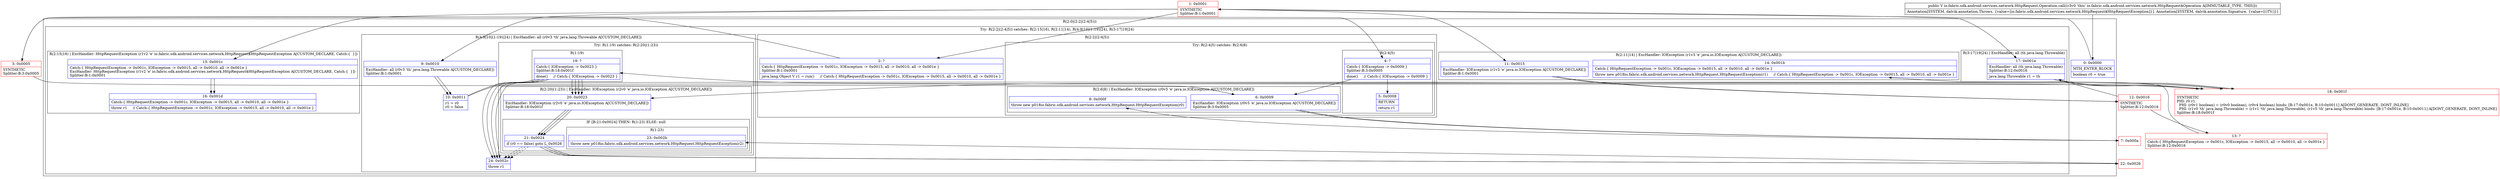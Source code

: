 digraph "CFG forio.fabric.sdk.android.services.network.HttpRequest.Operation.call()Ljava\/lang\/Object;" {
subgraph cluster_Region_900438870 {
label = "R(2:0|(2:2|(2:4|5)))";
node [shape=record,color=blue];
Node_0 [shape=record,label="{0\:\ 0x0000|MTH_ENTER_BLOCK\l|boolean r0 = true\l}"];
subgraph cluster_TryCatchRegion_1515511464 {
label = "Try: R(2:2|(2:4|5)) catches: R(2:15|16), R(2:11|14), R(4:9|10|(1:19)|24), R(3:17|19|24)";
node [shape=record,color=blue];
subgraph cluster_Region_863224285 {
label = "R(2:2|(2:4|5))";
node [shape=record,color=blue];
Node_2 [shape=record,label="{2\:\ ?|Catch:\{ HttpRequestException \-\> 0x001c, IOException \-\> 0x0015, all \-\> 0x0010, all \-\> 0x001e \}\lSplitter:B:1:0x0001\l|java.lang.Object V r1 = run()     \/\/ Catch:\{ HttpRequestException \-\> 0x001c, IOException \-\> 0x0015, all \-\> 0x0010, all \-\> 0x001e \}\l}"];
subgraph cluster_TryCatchRegion_2018857211 {
label = "Try: R(2:4|5) catches: R(2:6|8)";
node [shape=record,color=blue];
subgraph cluster_Region_1525390798 {
label = "R(2:4|5)";
node [shape=record,color=blue];
Node_4 [shape=record,label="{4\:\ ?|Catch:\{ IOException \-\> 0x0009 \}\lSplitter:B:3:0x0005\l|done()     \/\/ Catch:\{ IOException \-\> 0x0009 \}\l}"];
Node_5 [shape=record,label="{5\:\ 0x0008|RETURN\l|return r1\l}"];
}
subgraph cluster_Region_936477523 {
label = "R(2:6|8) | ExcHandler: IOException (r0v5 'e' java.io.IOException A[CUSTOM_DECLARE])\l";
node [shape=record,color=blue];
Node_6 [shape=record,label="{6\:\ 0x0009|ExcHandler: IOException (r0v5 'e' java.io.IOException A[CUSTOM_DECLARE])\lSplitter:B:3:0x0005\l}"];
Node_8 [shape=record,label="{8\:\ 0x000f|throw new p018io.fabric.sdk.android.services.network.HttpRequest.HttpRequestException(r0)\l}"];
}
}
}
subgraph cluster_Region_681844279 {
label = "R(2:15|16) | ExcHandler: HttpRequestException (r1v2 'e' io.fabric.sdk.android.services.network.HttpRequest$HttpRequestException A[CUSTOM_DECLARE, Catch:\{  \}])\l";
node [shape=record,color=blue];
Node_15 [shape=record,label="{15\:\ 0x001c|Catch:\{ HttpRequestException \-\> 0x001c, IOException \-\> 0x0015, all \-\> 0x0010, all \-\> 0x001e \}\lExcHandler: HttpRequestException (r1v2 'e' io.fabric.sdk.android.services.network.HttpRequest$HttpRequestException A[CUSTOM_DECLARE, Catch:\{  \}])\lSplitter:B:1:0x0001\l}"];
Node_16 [shape=record,label="{16\:\ 0x001d|Catch:\{ HttpRequestException \-\> 0x001c, IOException \-\> 0x0015, all \-\> 0x0010, all \-\> 0x001e \}\l|throw r1     \/\/ Catch:\{ HttpRequestException \-\> 0x001c, IOException \-\> 0x0015, all \-\> 0x0010, all \-\> 0x001e \}\l}"];
}
subgraph cluster_Region_1417229333 {
label = "R(2:11|14) | ExcHandler: IOException (r1v3 'e' java.io.IOException A[CUSTOM_DECLARE])\l";
node [shape=record,color=blue];
Node_11 [shape=record,label="{11\:\ 0x0015|ExcHandler: IOException (r1v3 'e' java.io.IOException A[CUSTOM_DECLARE])\lSplitter:B:1:0x0001\l}"];
Node_14 [shape=record,label="{14\:\ 0x001b|Catch:\{ HttpRequestException \-\> 0x001c, IOException \-\> 0x0015, all \-\> 0x0010, all \-\> 0x001e \}\l|throw new p018io.fabric.sdk.android.services.network.HttpRequest.HttpRequestException(r1)     \/\/ Catch:\{ HttpRequestException \-\> 0x001c, IOException \-\> 0x0015, all \-\> 0x0010, all \-\> 0x001e \}\l}"];
}
subgraph cluster_Region_400288342 {
label = "R(4:9|10|(1:19)|24) | ExcHandler: all (r0v3 'th' java.lang.Throwable A[CUSTOM_DECLARE])\l";
node [shape=record,color=blue];
Node_9 [shape=record,label="{9\:\ 0x0010|ExcHandler: all (r0v3 'th' java.lang.Throwable A[CUSTOM_DECLARE])\lSplitter:B:1:0x0001\l}"];
Node_10 [shape=record,label="{10\:\ 0x0011|r1 = r0\lr0 = false\l}"];
subgraph cluster_TryCatchRegion_108623081 {
label = "Try: R(1:19) catches: R(2:20|(1:23))";
node [shape=record,color=blue];
subgraph cluster_Region_1024042094 {
label = "R(1:19)";
node [shape=record,color=blue];
Node_19 [shape=record,label="{19\:\ ?|Catch:\{ IOException \-\> 0x0023 \}\lSplitter:B:18:0x001f\l|done()     \/\/ Catch:\{ IOException \-\> 0x0023 \}\l}"];
}
subgraph cluster_Region_903102558 {
label = "R(2:20|(1:23)) | ExcHandler: IOException (r2v0 'e' java.io.IOException A[CUSTOM_DECLARE])\l";
node [shape=record,color=blue];
Node_20 [shape=record,label="{20\:\ 0x0023|ExcHandler: IOException (r2v0 'e' java.io.IOException A[CUSTOM_DECLARE])\lSplitter:B:18:0x001f\l}"];
subgraph cluster_IfRegion_1866186578 {
label = "IF [B:21:0x0024] THEN: R(1:23) ELSE: null";
node [shape=record,color=blue];
Node_21 [shape=record,label="{21\:\ 0x0024|if (r0 == false) goto L_0x0026\l}"];
subgraph cluster_Region_672138093 {
label = "R(1:23)";
node [shape=record,color=blue];
Node_23 [shape=record,label="{23\:\ 0x002b|throw new p018io.fabric.sdk.android.services.network.HttpRequest.HttpRequestException(r2)\l}"];
}
}
}
}
Node_24 [shape=record,label="{24\:\ 0x002c|throw r1\l}"];
}
subgraph cluster_Region_1694753978 {
label = "R(3:17|19|24) | ExcHandler: all (th java.lang.Throwable)\l";
node [shape=record,color=blue];
Node_17 [shape=record,label="{17\:\ 0x001e|ExcHandler: all (th java.lang.Throwable)\lSplitter:B:12:0x0016\l|java.lang.Throwable r1 = th\l}"];
Node_19 [shape=record,label="{19\:\ ?|Catch:\{ IOException \-\> 0x0023 \}\lSplitter:B:18:0x001f\l|done()     \/\/ Catch:\{ IOException \-\> 0x0023 \}\l}"];
Node_24 [shape=record,label="{24\:\ 0x002c|throw r1\l}"];
}
}
}
subgraph cluster_Region_681844279 {
label = "R(2:15|16) | ExcHandler: HttpRequestException (r1v2 'e' io.fabric.sdk.android.services.network.HttpRequest$HttpRequestException A[CUSTOM_DECLARE, Catch:\{  \}])\l";
node [shape=record,color=blue];
Node_15 [shape=record,label="{15\:\ 0x001c|Catch:\{ HttpRequestException \-\> 0x001c, IOException \-\> 0x0015, all \-\> 0x0010, all \-\> 0x001e \}\lExcHandler: HttpRequestException (r1v2 'e' io.fabric.sdk.android.services.network.HttpRequest$HttpRequestException A[CUSTOM_DECLARE, Catch:\{  \}])\lSplitter:B:1:0x0001\l}"];
Node_16 [shape=record,label="{16\:\ 0x001d|Catch:\{ HttpRequestException \-\> 0x001c, IOException \-\> 0x0015, all \-\> 0x0010, all \-\> 0x001e \}\l|throw r1     \/\/ Catch:\{ HttpRequestException \-\> 0x001c, IOException \-\> 0x0015, all \-\> 0x0010, all \-\> 0x001e \}\l}"];
}
subgraph cluster_Region_1417229333 {
label = "R(2:11|14) | ExcHandler: IOException (r1v3 'e' java.io.IOException A[CUSTOM_DECLARE])\l";
node [shape=record,color=blue];
Node_11 [shape=record,label="{11\:\ 0x0015|ExcHandler: IOException (r1v3 'e' java.io.IOException A[CUSTOM_DECLARE])\lSplitter:B:1:0x0001\l}"];
Node_14 [shape=record,label="{14\:\ 0x001b|Catch:\{ HttpRequestException \-\> 0x001c, IOException \-\> 0x0015, all \-\> 0x0010, all \-\> 0x001e \}\l|throw new p018io.fabric.sdk.android.services.network.HttpRequest.HttpRequestException(r1)     \/\/ Catch:\{ HttpRequestException \-\> 0x001c, IOException \-\> 0x0015, all \-\> 0x0010, all \-\> 0x001e \}\l}"];
}
subgraph cluster_Region_400288342 {
label = "R(4:9|10|(1:19)|24) | ExcHandler: all (r0v3 'th' java.lang.Throwable A[CUSTOM_DECLARE])\l";
node [shape=record,color=blue];
Node_9 [shape=record,label="{9\:\ 0x0010|ExcHandler: all (r0v3 'th' java.lang.Throwable A[CUSTOM_DECLARE])\lSplitter:B:1:0x0001\l}"];
Node_10 [shape=record,label="{10\:\ 0x0011|r1 = r0\lr0 = false\l}"];
subgraph cluster_TryCatchRegion_108623081 {
label = "Try: R(1:19) catches: R(2:20|(1:23))";
node [shape=record,color=blue];
subgraph cluster_Region_1024042094 {
label = "R(1:19)";
node [shape=record,color=blue];
Node_19 [shape=record,label="{19\:\ ?|Catch:\{ IOException \-\> 0x0023 \}\lSplitter:B:18:0x001f\l|done()     \/\/ Catch:\{ IOException \-\> 0x0023 \}\l}"];
}
subgraph cluster_Region_903102558 {
label = "R(2:20|(1:23)) | ExcHandler: IOException (r2v0 'e' java.io.IOException A[CUSTOM_DECLARE])\l";
node [shape=record,color=blue];
Node_20 [shape=record,label="{20\:\ 0x0023|ExcHandler: IOException (r2v0 'e' java.io.IOException A[CUSTOM_DECLARE])\lSplitter:B:18:0x001f\l}"];
subgraph cluster_IfRegion_1866186578 {
label = "IF [B:21:0x0024] THEN: R(1:23) ELSE: null";
node [shape=record,color=blue];
Node_21 [shape=record,label="{21\:\ 0x0024|if (r0 == false) goto L_0x0026\l}"];
subgraph cluster_Region_672138093 {
label = "R(1:23)";
node [shape=record,color=blue];
Node_23 [shape=record,label="{23\:\ 0x002b|throw new p018io.fabric.sdk.android.services.network.HttpRequest.HttpRequestException(r2)\l}"];
}
}
}
}
Node_24 [shape=record,label="{24\:\ 0x002c|throw r1\l}"];
}
subgraph cluster_Region_936477523 {
label = "R(2:6|8) | ExcHandler: IOException (r0v5 'e' java.io.IOException A[CUSTOM_DECLARE])\l";
node [shape=record,color=blue];
Node_6 [shape=record,label="{6\:\ 0x0009|ExcHandler: IOException (r0v5 'e' java.io.IOException A[CUSTOM_DECLARE])\lSplitter:B:3:0x0005\l}"];
Node_8 [shape=record,label="{8\:\ 0x000f|throw new p018io.fabric.sdk.android.services.network.HttpRequest.HttpRequestException(r0)\l}"];
}
subgraph cluster_Region_1694753978 {
label = "R(3:17|19|24) | ExcHandler: all (th java.lang.Throwable)\l";
node [shape=record,color=blue];
Node_17 [shape=record,label="{17\:\ 0x001e|ExcHandler: all (th java.lang.Throwable)\lSplitter:B:12:0x0016\l|java.lang.Throwable r1 = th\l}"];
Node_19 [shape=record,label="{19\:\ ?|Catch:\{ IOException \-\> 0x0023 \}\lSplitter:B:18:0x001f\l|done()     \/\/ Catch:\{ IOException \-\> 0x0023 \}\l}"];
Node_24 [shape=record,label="{24\:\ 0x002c|throw r1\l}"];
}
subgraph cluster_Region_903102558 {
label = "R(2:20|(1:23)) | ExcHandler: IOException (r2v0 'e' java.io.IOException A[CUSTOM_DECLARE])\l";
node [shape=record,color=blue];
Node_20 [shape=record,label="{20\:\ 0x0023|ExcHandler: IOException (r2v0 'e' java.io.IOException A[CUSTOM_DECLARE])\lSplitter:B:18:0x001f\l}"];
subgraph cluster_IfRegion_1866186578 {
label = "IF [B:21:0x0024] THEN: R(1:23) ELSE: null";
node [shape=record,color=blue];
Node_21 [shape=record,label="{21\:\ 0x0024|if (r0 == false) goto L_0x0026\l}"];
subgraph cluster_Region_672138093 {
label = "R(1:23)";
node [shape=record,color=blue];
Node_23 [shape=record,label="{23\:\ 0x002b|throw new p018io.fabric.sdk.android.services.network.HttpRequest.HttpRequestException(r2)\l}"];
}
}
}
Node_1 [shape=record,color=red,label="{1\:\ 0x0001|SYNTHETIC\lSplitter:B:1:0x0001\l}"];
Node_3 [shape=record,color=red,label="{3\:\ 0x0005|SYNTHETIC\lSplitter:B:3:0x0005\l}"];
Node_7 [shape=record,color=red,label="{7\:\ 0x000a}"];
Node_12 [shape=record,color=red,label="{12\:\ 0x0016|SYNTHETIC\lSplitter:B:12:0x0016\l}"];
Node_13 [shape=record,color=red,label="{13\:\ ?|Catch:\{ HttpRequestException \-\> 0x001c, IOException \-\> 0x0015, all \-\> 0x0010, all \-\> 0x001e \}\lSplitter:B:12:0x0016\l}"];
Node_18 [shape=record,color=red,label="{18\:\ 0x001f|SYNTHETIC\lPHI: r0 r1 \l  PHI: (r0v1 boolean) = (r0v0 boolean), (r0v4 boolean) binds: [B:17:0x001e, B:10:0x0011] A[DONT_GENERATE, DONT_INLINE]\l  PHI: (r1v0 'th' java.lang.Throwable) = (r1v1 'th' java.lang.Throwable), (r1v5 'th' java.lang.Throwable) binds: [B:17:0x001e, B:10:0x0011] A[DONT_GENERATE, DONT_INLINE]\lSplitter:B:18:0x001f\l}"];
Node_22 [shape=record,color=red,label="{22\:\ 0x0026}"];
MethodNode[shape=record,label="{public V io.fabric.sdk.android.services.network.HttpRequest.Operation.call((r3v0 'this' io.fabric.sdk.android.services.network.HttpRequest$Operation A[IMMUTABLE_TYPE, THIS]))  | Annotation[SYSTEM, dalvik.annotation.Throws, \{value=[io.fabric.sdk.android.services.network.HttpRequest$HttpRequestException]\}], Annotation[SYSTEM, dalvik.annotation.Signature, \{value=[()TV;]\}]\l}"];
MethodNode -> Node_0;
Node_0 -> Node_1;
Node_2 -> Node_3;
Node_4 -> Node_5;
Node_4 -> Node_6;
Node_6 -> Node_7;
Node_15 -> Node_16;
Node_11 -> Node_12;
Node_9 -> Node_10;
Node_10 -> Node_18;
Node_19 -> Node_20;
Node_19 -> Node_24;
Node_20 -> Node_21;
Node_21 -> Node_22;
Node_21 -> Node_24[style=dashed];
Node_17 -> Node_18;
Node_19 -> Node_20;
Node_19 -> Node_24;
Node_15 -> Node_16;
Node_11 -> Node_12;
Node_9 -> Node_10;
Node_10 -> Node_18;
Node_19 -> Node_20;
Node_19 -> Node_24;
Node_20 -> Node_21;
Node_21 -> Node_22;
Node_21 -> Node_24[style=dashed];
Node_6 -> Node_7;
Node_17 -> Node_18;
Node_19 -> Node_20;
Node_19 -> Node_24;
Node_20 -> Node_21;
Node_21 -> Node_22;
Node_21 -> Node_24[style=dashed];
Node_1 -> Node_2;
Node_1 -> Node_15;
Node_1 -> Node_11;
Node_1 -> Node_9;
Node_1 -> Node_17;
Node_3 -> Node_4;
Node_3 -> Node_6;
Node_7 -> Node_8;
Node_12 -> Node_13;
Node_12 -> Node_17;
Node_13 -> Node_14;
Node_18 -> Node_19;
Node_18 -> Node_20;
Node_22 -> Node_23;
}

